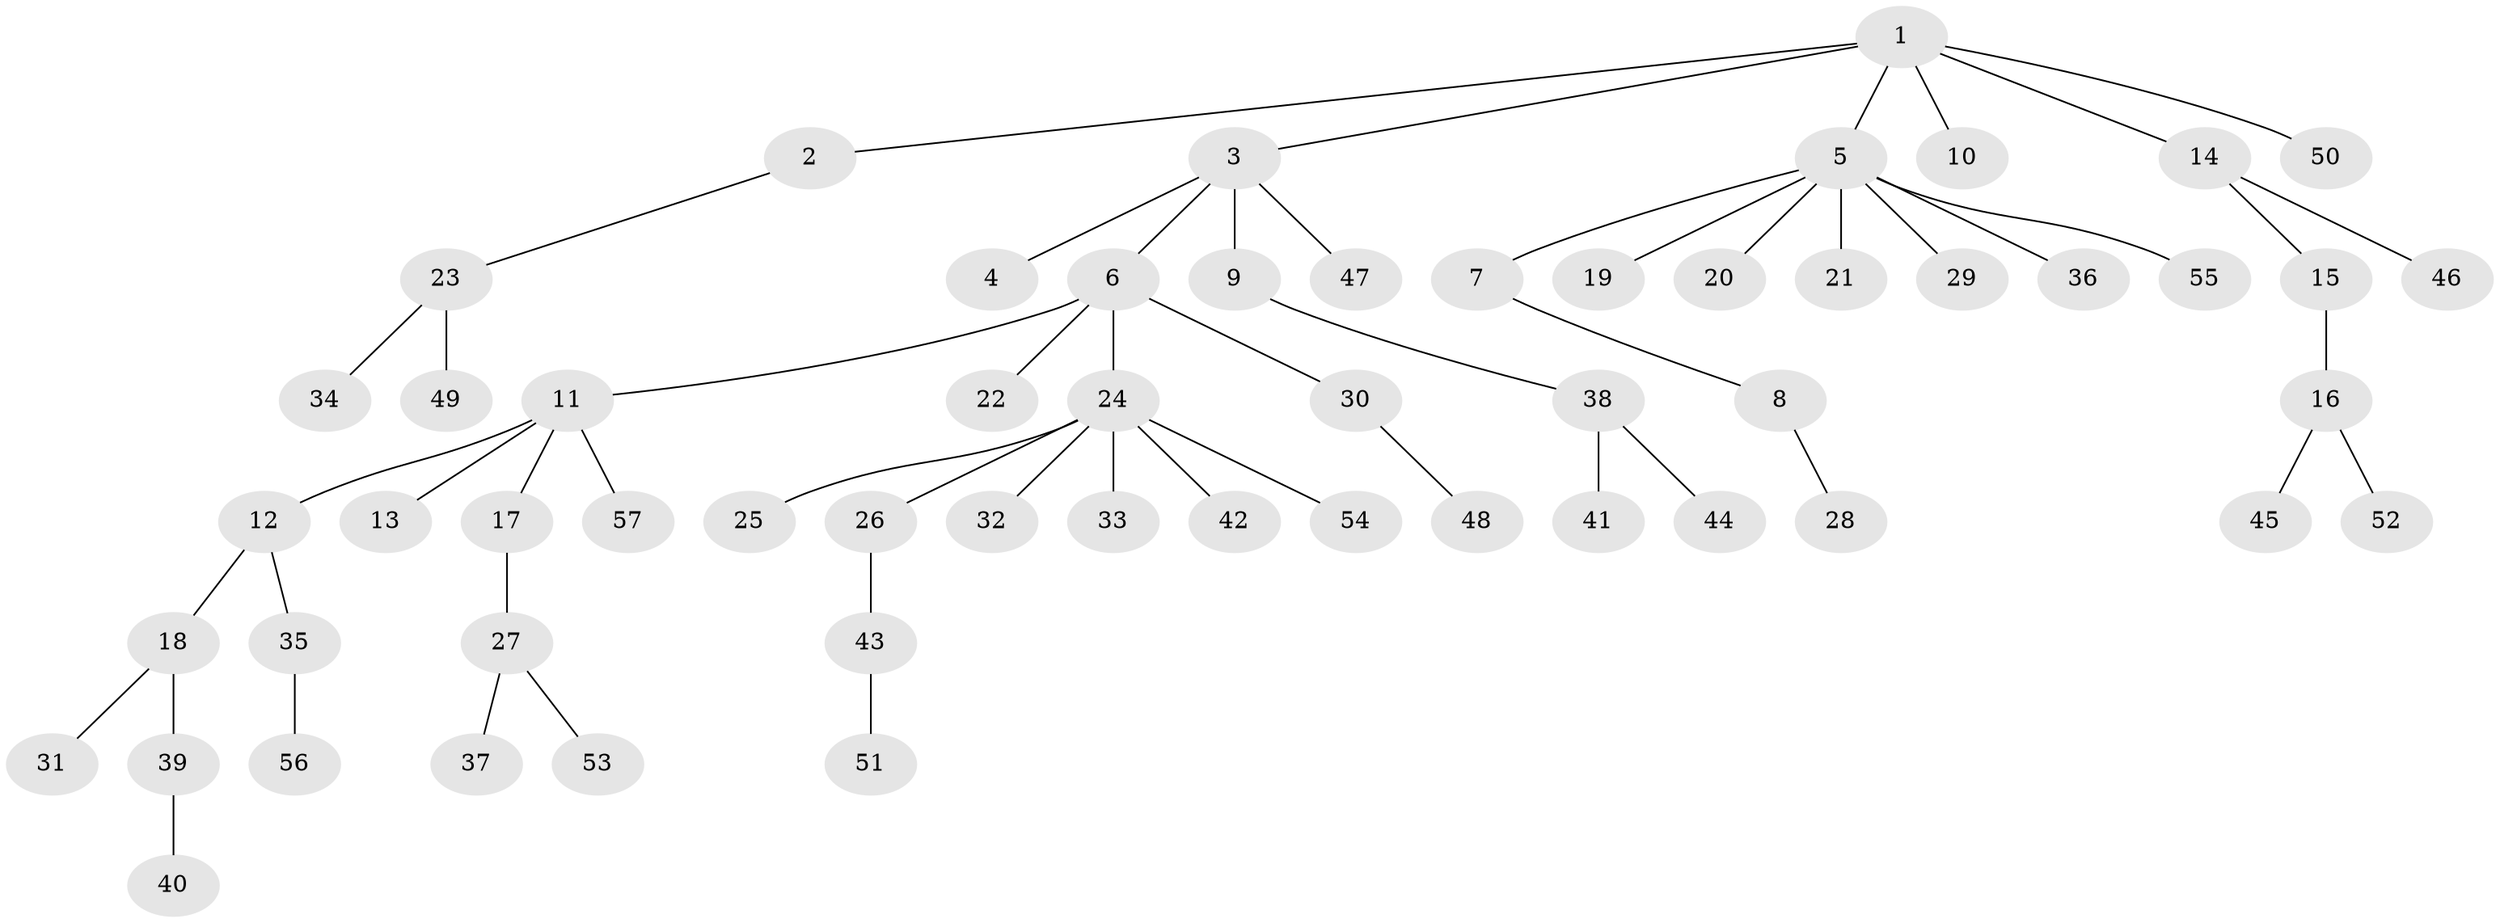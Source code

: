 // Generated by graph-tools (version 1.1) at 2025/02/03/09/25 03:02:19]
// undirected, 57 vertices, 56 edges
graph export_dot {
graph [start="1"]
  node [color=gray90,style=filled];
  1;
  2;
  3;
  4;
  5;
  6;
  7;
  8;
  9;
  10;
  11;
  12;
  13;
  14;
  15;
  16;
  17;
  18;
  19;
  20;
  21;
  22;
  23;
  24;
  25;
  26;
  27;
  28;
  29;
  30;
  31;
  32;
  33;
  34;
  35;
  36;
  37;
  38;
  39;
  40;
  41;
  42;
  43;
  44;
  45;
  46;
  47;
  48;
  49;
  50;
  51;
  52;
  53;
  54;
  55;
  56;
  57;
  1 -- 2;
  1 -- 3;
  1 -- 5;
  1 -- 10;
  1 -- 14;
  1 -- 50;
  2 -- 23;
  3 -- 4;
  3 -- 6;
  3 -- 9;
  3 -- 47;
  5 -- 7;
  5 -- 19;
  5 -- 20;
  5 -- 21;
  5 -- 29;
  5 -- 36;
  5 -- 55;
  6 -- 11;
  6 -- 22;
  6 -- 24;
  6 -- 30;
  7 -- 8;
  8 -- 28;
  9 -- 38;
  11 -- 12;
  11 -- 13;
  11 -- 17;
  11 -- 57;
  12 -- 18;
  12 -- 35;
  14 -- 15;
  14 -- 46;
  15 -- 16;
  16 -- 45;
  16 -- 52;
  17 -- 27;
  18 -- 31;
  18 -- 39;
  23 -- 34;
  23 -- 49;
  24 -- 25;
  24 -- 26;
  24 -- 32;
  24 -- 33;
  24 -- 42;
  24 -- 54;
  26 -- 43;
  27 -- 37;
  27 -- 53;
  30 -- 48;
  35 -- 56;
  38 -- 41;
  38 -- 44;
  39 -- 40;
  43 -- 51;
}
